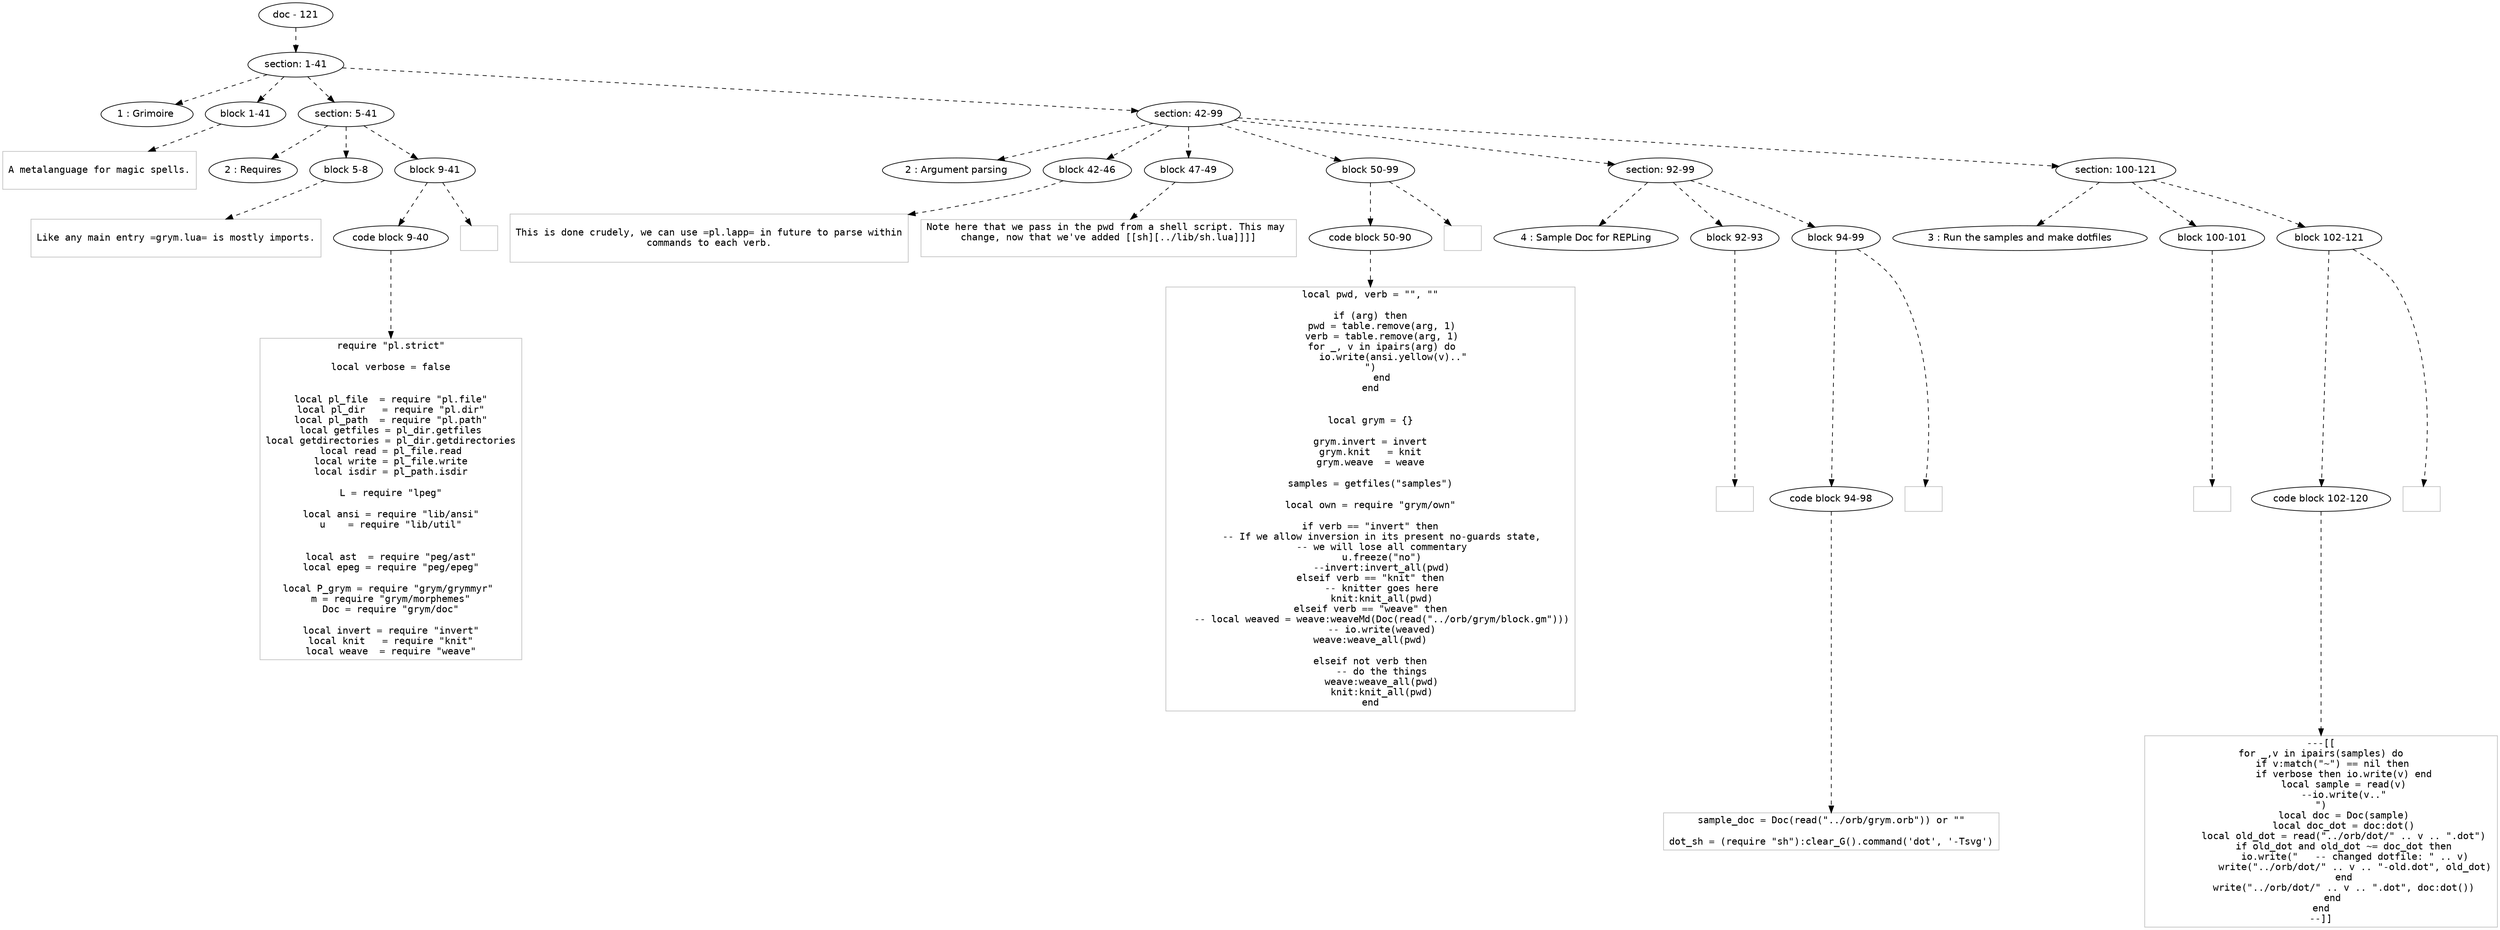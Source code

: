 digraph hierarchy {

node [fontname=Helvetica]
edge [style=dashed]

doc_0 [label="doc - 121"]

doc_0 -> { section_1}
{rank=same; section_1}

section_1 [label="section: 1-41"]

section_1 -> { header_2 block_3 section_4 section_5}
{rank=same; header_2 block_3 section_4 section_5}

header_2 [label="1 : Grimoire "]
block_3 [label="block 1-41"]
section_4 [label="section: 5-41"]
section_5 [label="section: 42-99"]


block_3 -> leaf_6
leaf_6  [color=Gray,shape=rectangle,fontname=Inconsolata,label="
A metalanguage for magic spells.

"]section_4 -> { header_7 block_8 block_9}
{rank=same; header_7 block_8 block_9}

header_7 [label="2 : Requires"]
block_8 [label="block 5-8"]
block_9 [label="block 9-41"]


block_8 -> leaf_10
leaf_10  [color=Gray,shape=rectangle,fontname=Inconsolata,label="
Like any main entry =grym.lua= is mostly imports.

"]block_9 -> { codeblock_11}
{rank=same; codeblock_11}

codeblock_11 [label="code block 9-40"]


codeblock_11 -> leaf_12
leaf_12  [color=Gray,shape=rectangle,fontname=Inconsolata,label="require \"pl.strict\"

local verbose = false


local pl_file  = require \"pl.file\"
local pl_dir   = require \"pl.dir\"
local pl_path  = require \"pl.path\"
local getfiles = pl_dir.getfiles
local getdirectories = pl_dir.getdirectories
local read = pl_file.read
local write = pl_file.write
local isdir = pl_path.isdir

L = require \"lpeg\"

local ansi = require \"lib/ansi\"
u    = require \"lib/util\"


local ast  = require \"peg/ast\"
local epeg = require \"peg/epeg\"

local P_grym = require \"grym/grymmyr\" 
m = require \"grym/morphemes\"
Doc = require \"grym/doc\"

local invert = require \"invert\"
local knit   = require \"knit\"
local weave  = require \"weave\"
"]
block_9 -> leaf_13
leaf_13  [color=Gray,shape=rectangle,fontname=Inconsolata,label="
"]section_5 -> { header_14 block_15 block_16 block_17 section_18 section_19}
{rank=same; header_14 block_15 block_16 block_17 section_18 section_19}

header_14 [label="2 : Argument parsing"]
block_15 [label="block 42-46"]
block_16 [label="block 47-49"]
block_17 [label="block 50-99"]
section_18 [label="section: 92-99"]
section_19 [label="section: 100-121"]


block_15 -> leaf_20
leaf_20  [color=Gray,shape=rectangle,fontname=Inconsolata,label="
This is done crudely, we can use =pl.lapp= in future to parse within
commands to each verb.

"]
block_16 -> leaf_21
leaf_21  [color=Gray,shape=rectangle,fontname=Inconsolata,label="Note here that we pass in the pwd from a shell script. This may 
change, now that we've added [[sh][../lib/sh.lua]]]]

"]block_17 -> { codeblock_22}
{rank=same; codeblock_22}

codeblock_22 [label="code block 50-90"]


codeblock_22 -> leaf_23
leaf_23  [color=Gray,shape=rectangle,fontname=Inconsolata,label="local pwd, verb = \"\", \"\"

if (arg) then
    pwd = table.remove(arg, 1)
    verb = table.remove(arg, 1)
    for _, v in ipairs(arg) do
        io.write(ansi.yellow(v)..\"\n\")
    end
end


local grym = {}

grym.invert = invert
grym.knit   = knit
grym.weave  = weave

samples = getfiles(\"samples\")

local own = require \"grym/own\"

if verb == \"invert\" then
    -- If we allow inversion in its present no-guards state,
    -- we will lose all commentary
    u.freeze(\"no\")
    --invert:invert_all(pwd)
elseif verb == \"knit\" then
    -- knitter goes here
    knit:knit_all(pwd)
elseif verb == \"weave\" then
    -- local weaved = weave:weaveMd(Doc(read(\"../orb/grym/block.gm\")))
    -- io.write(weaved)
    weave:weave_all(pwd)    

elseif not verb then
    -- do the things
    weave:weave_all(pwd)
    knit:knit_all(pwd)
end
"]
block_17 -> leaf_24
leaf_24  [color=Gray,shape=rectangle,fontname=Inconsolata,label="
"]section_18 -> { header_25 block_26 block_27}
{rank=same; header_25 block_26 block_27}

header_25 [label="4 : Sample Doc for REPLing"]
block_26 [label="block 92-93"]
block_27 [label="block 94-99"]


block_26 -> leaf_28
leaf_28  [color=Gray,shape=rectangle,fontname=Inconsolata,label="
"]block_27 -> { codeblock_29}
{rank=same; codeblock_29}

codeblock_29 [label="code block 94-98"]


codeblock_29 -> leaf_30
leaf_30  [color=Gray,shape=rectangle,fontname=Inconsolata,label="sample_doc = Doc(read(\"../orb/grym.orb\")) or \"\"

dot_sh = (require \"sh\"):clear_G().command('dot', '-Tsvg')
"]
block_27 -> leaf_31
leaf_31  [color=Gray,shape=rectangle,fontname=Inconsolata,label="
"]section_19 -> { header_32 block_33 block_34}
{rank=same; header_32 block_33 block_34}

header_32 [label="3 : Run the samples and make dotfiles"]
block_33 [label="block 100-101"]
block_34 [label="block 102-121"]


block_33 -> leaf_35
leaf_35  [color=Gray,shape=rectangle,fontname=Inconsolata,label="
"]block_34 -> { codeblock_36}
{rank=same; codeblock_36}

codeblock_36 [label="code block 102-120"]


codeblock_36 -> leaf_37
leaf_37  [color=Gray,shape=rectangle,fontname=Inconsolata,label="---[[
for _,v in ipairs(samples) do
    if v:match(\"~\") == nil then
        if verbose then io.write(v) end
        local sample = read(v)
        --io.write(v..\"\n\")
        local doc = Doc(sample)
        local doc_dot = doc:dot()
        local old_dot = read(\"../orb/dot/\" .. v .. \".dot\")
        if old_dot and old_dot ~= doc_dot then
            io.write(\"   -- changed dotfile: \" .. v)
            write(\"../orb/dot/\" .. v .. \"-old.dot\", old_dot)
        end
        write(\"../orb/dot/\" .. v .. \".dot\", doc:dot())
    end
end
--]]
"]
block_34 -> leaf_38
leaf_38  [color=Gray,shape=rectangle,fontname=Inconsolata,label="
"]
}
